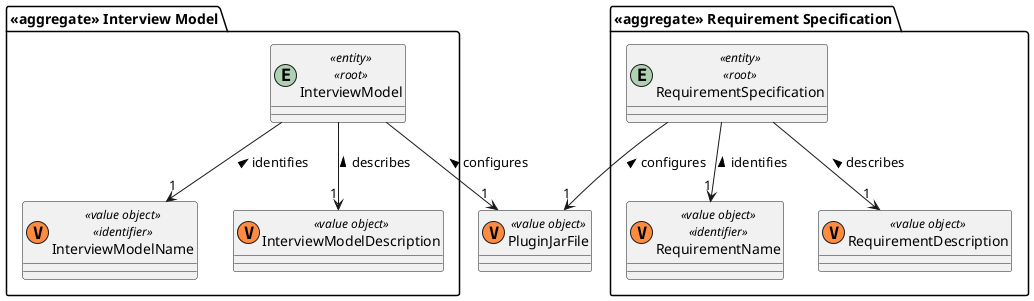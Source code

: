 @startuml
'https://plantuml.com/class-diagram

class PluginJarFile <<(V,#FF8B40) value object>> {}

package "<<aggregate>> Interview Model" {
    entity InterviewModel <<entity>> <<root>>  {}
    class InterviewModelName <<(V,#FF8B40) value object>> <<identifier>> {}
    class InterviewModelDescription <<(V,#FF8B40) value object>> {}

}
package "<<aggregate>> Requirement Specification" {
    entity RequirementSpecification <<entity>> <<root>>  {}
    class RequirementName <<(V,#FF8B40) value object>> <<identifier>> {}
    class RequirementDescription <<(V,#FF8B40) value object>> {}
}

InterviewModel --> "1" InterviewModelName: identifies <
InterviewModel --> "1" InterviewModelDescription: describes <
InterviewModel --> "1" PluginJarFile: configures <
'--
RequirementSpecification --> "1" RequirementName: identifies <
RequirementSpecification --> "1" RequirementDescription: describes <
RequirementSpecification --> "1" PluginJarFile: configures <

@enduml